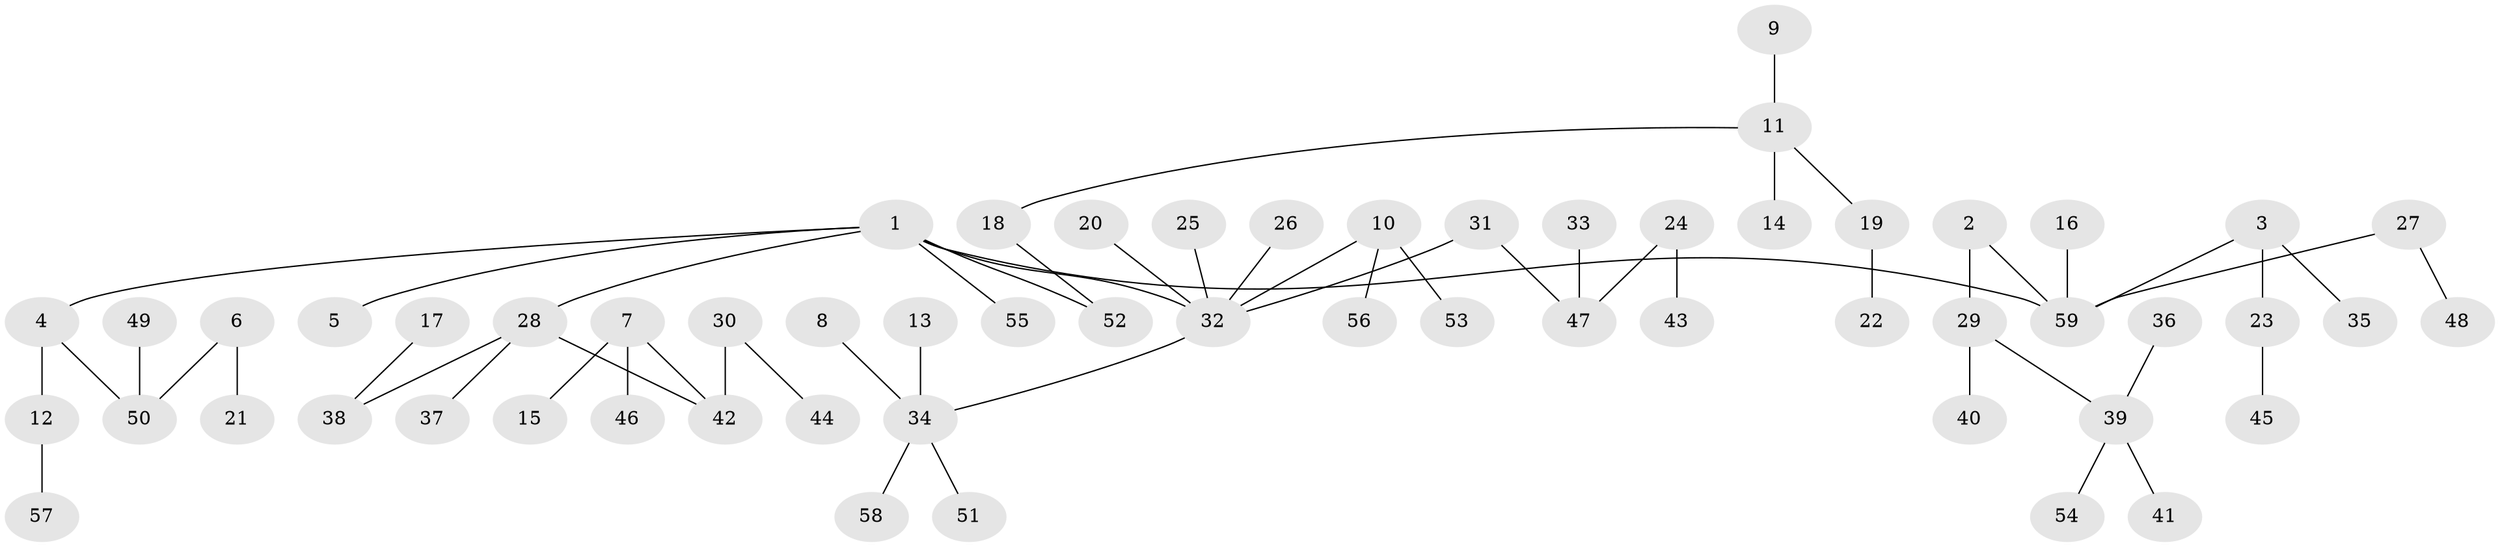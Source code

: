 // original degree distribution, {7: 0.0136986301369863, 6: 0.02054794520547945, 2: 0.2465753424657534, 4: 0.00684931506849315, 3: 0.18493150684931506, 5: 0.0410958904109589, 1: 0.4863013698630137}
// Generated by graph-tools (version 1.1) at 2025/37/03/04/25 23:37:29]
// undirected, 59 vertices, 58 edges
graph export_dot {
  node [color=gray90,style=filled];
  1;
  2;
  3;
  4;
  5;
  6;
  7;
  8;
  9;
  10;
  11;
  12;
  13;
  14;
  15;
  16;
  17;
  18;
  19;
  20;
  21;
  22;
  23;
  24;
  25;
  26;
  27;
  28;
  29;
  30;
  31;
  32;
  33;
  34;
  35;
  36;
  37;
  38;
  39;
  40;
  41;
  42;
  43;
  44;
  45;
  46;
  47;
  48;
  49;
  50;
  51;
  52;
  53;
  54;
  55;
  56;
  57;
  58;
  59;
  1 -- 4 [weight=1.0];
  1 -- 5 [weight=1.0];
  1 -- 28 [weight=1.0];
  1 -- 32 [weight=1.0];
  1 -- 52 [weight=1.0];
  1 -- 55 [weight=1.0];
  1 -- 59 [weight=1.0];
  2 -- 29 [weight=1.0];
  2 -- 59 [weight=1.0];
  3 -- 23 [weight=1.0];
  3 -- 35 [weight=1.0];
  3 -- 59 [weight=1.0];
  4 -- 12 [weight=1.0];
  4 -- 50 [weight=1.0];
  6 -- 21 [weight=1.0];
  6 -- 50 [weight=1.0];
  7 -- 15 [weight=1.0];
  7 -- 42 [weight=1.0];
  7 -- 46 [weight=1.0];
  8 -- 34 [weight=1.0];
  9 -- 11 [weight=1.0];
  10 -- 32 [weight=1.0];
  10 -- 53 [weight=1.0];
  10 -- 56 [weight=1.0];
  11 -- 14 [weight=1.0];
  11 -- 18 [weight=1.0];
  11 -- 19 [weight=1.0];
  12 -- 57 [weight=1.0];
  13 -- 34 [weight=1.0];
  16 -- 59 [weight=1.0];
  17 -- 38 [weight=1.0];
  18 -- 52 [weight=1.0];
  19 -- 22 [weight=1.0];
  20 -- 32 [weight=1.0];
  23 -- 45 [weight=1.0];
  24 -- 43 [weight=1.0];
  24 -- 47 [weight=1.0];
  25 -- 32 [weight=1.0];
  26 -- 32 [weight=1.0];
  27 -- 48 [weight=1.0];
  27 -- 59 [weight=1.0];
  28 -- 37 [weight=1.0];
  28 -- 38 [weight=1.0];
  28 -- 42 [weight=1.0];
  29 -- 39 [weight=1.0];
  29 -- 40 [weight=1.0];
  30 -- 42 [weight=1.0];
  30 -- 44 [weight=1.0];
  31 -- 32 [weight=1.0];
  31 -- 47 [weight=1.0];
  32 -- 34 [weight=1.0];
  33 -- 47 [weight=1.0];
  34 -- 51 [weight=1.0];
  34 -- 58 [weight=1.0];
  36 -- 39 [weight=1.0];
  39 -- 41 [weight=1.0];
  39 -- 54 [weight=1.0];
  49 -- 50 [weight=1.0];
}
